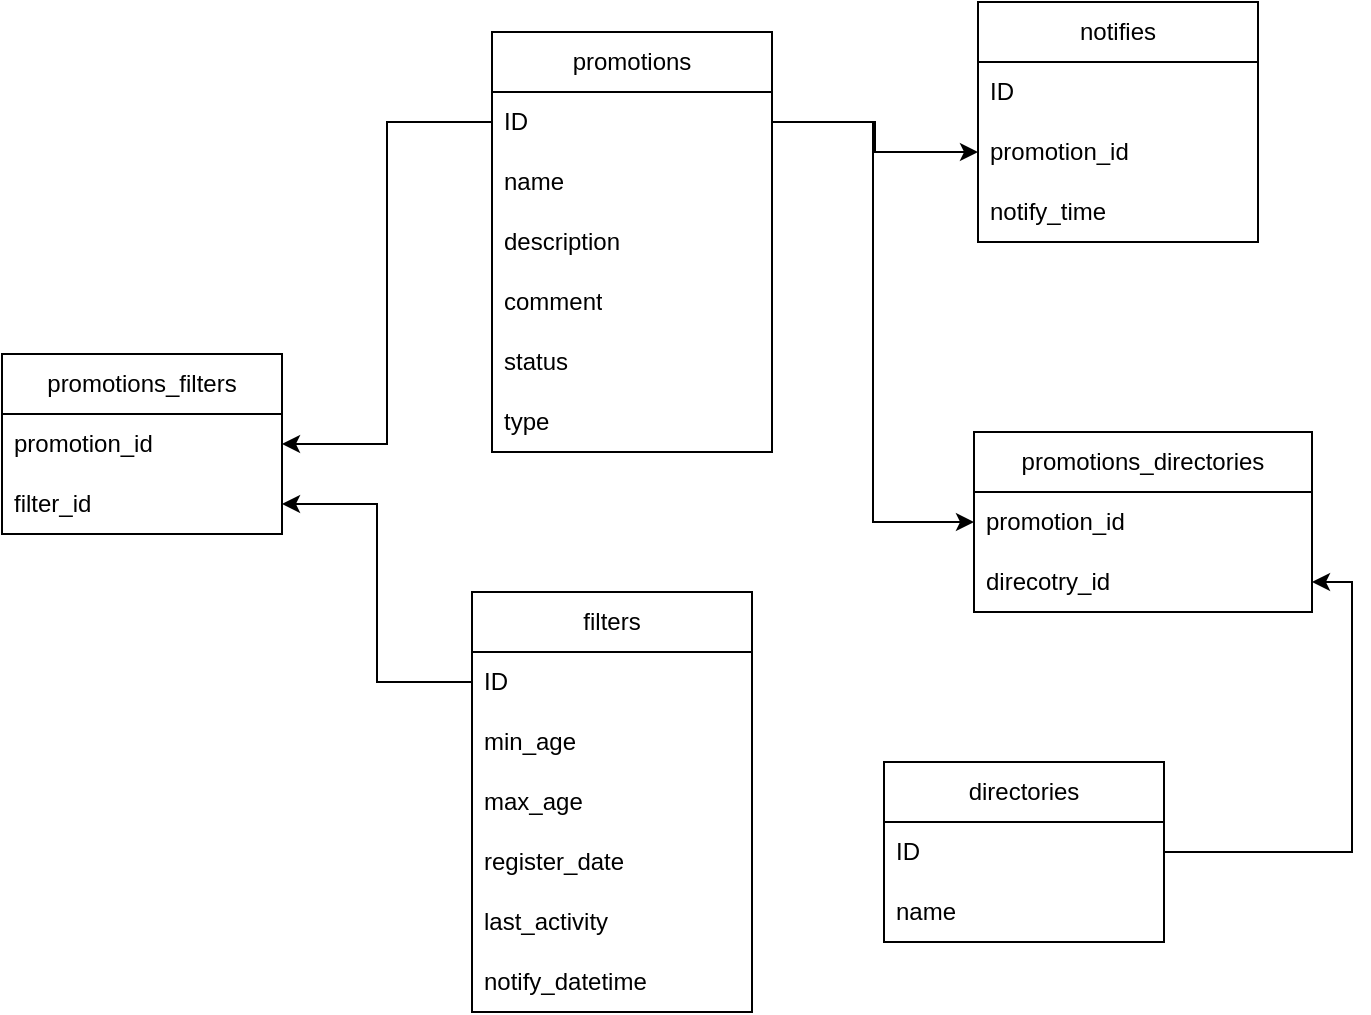 <mxfile version="20.5.3" type="embed"><diagram name="Page-1" id="3Gx-l2Ir8fJIPBn63Kns"><mxGraphModel dx="630" dy="795" grid="0" gridSize="10" guides="1" tooltips="1" connect="1" arrows="1" fold="1" page="0" pageScale="1" pageWidth="827" pageHeight="1169" math="0" shadow="0"><root><mxCell id="0"/><mxCell id="1" parent="0"/><mxCell id="rZAakp3IoxrjaqEETsWh-6" value="promotions" style="swimlane;fontStyle=0;childLayout=stackLayout;horizontal=1;startSize=30;horizontalStack=0;resizeParent=1;resizeParentMax=0;resizeLast=0;collapsible=1;marginBottom=0;whiteSpace=wrap;html=1;" parent="1" vertex="1"><mxGeometry x="290" y="80" width="140" height="210" as="geometry"/></mxCell><mxCell id="rZAakp3IoxrjaqEETsWh-7" value="ID" style="text;strokeColor=none;fillColor=none;align=left;verticalAlign=middle;spacingLeft=4;spacingRight=4;overflow=hidden;points=[[0,0.5],[1,0.5]];portConstraint=eastwest;rotatable=0;whiteSpace=wrap;html=1;" parent="rZAakp3IoxrjaqEETsWh-6" vertex="1"><mxGeometry y="30" width="140" height="30" as="geometry"/></mxCell><mxCell id="rZAakp3IoxrjaqEETsWh-9" value="name" style="text;strokeColor=none;fillColor=none;align=left;verticalAlign=middle;spacingLeft=4;spacingRight=4;overflow=hidden;points=[[0,0.5],[1,0.5]];portConstraint=eastwest;rotatable=0;whiteSpace=wrap;html=1;" parent="rZAakp3IoxrjaqEETsWh-6" vertex="1"><mxGeometry y="60" width="140" height="30" as="geometry"/></mxCell><mxCell id="rZAakp3IoxrjaqEETsWh-8" value="description" style="text;strokeColor=none;fillColor=none;align=left;verticalAlign=middle;spacingLeft=4;spacingRight=4;overflow=hidden;points=[[0,0.5],[1,0.5]];portConstraint=eastwest;rotatable=0;whiteSpace=wrap;html=1;" parent="rZAakp3IoxrjaqEETsWh-6" vertex="1"><mxGeometry y="90" width="140" height="30" as="geometry"/></mxCell><mxCell id="rZAakp3IoxrjaqEETsWh-11" value="comment" style="text;strokeColor=none;fillColor=none;align=left;verticalAlign=middle;spacingLeft=4;spacingRight=4;overflow=hidden;points=[[0,0.5],[1,0.5]];portConstraint=eastwest;rotatable=0;whiteSpace=wrap;html=1;" parent="rZAakp3IoxrjaqEETsWh-6" vertex="1"><mxGeometry y="120" width="140" height="30" as="geometry"/></mxCell><mxCell id="rZAakp3IoxrjaqEETsWh-10" value="status" style="text;strokeColor=none;fillColor=none;align=left;verticalAlign=middle;spacingLeft=4;spacingRight=4;overflow=hidden;points=[[0,0.5],[1,0.5]];portConstraint=eastwest;rotatable=0;whiteSpace=wrap;html=1;" parent="rZAakp3IoxrjaqEETsWh-6" vertex="1"><mxGeometry y="150" width="140" height="30" as="geometry"/></mxCell><mxCell id="rZAakp3IoxrjaqEETsWh-27" value="type" style="text;strokeColor=none;fillColor=none;align=left;verticalAlign=middle;spacingLeft=4;spacingRight=4;overflow=hidden;points=[[0,0.5],[1,0.5]];portConstraint=eastwest;rotatable=0;whiteSpace=wrap;html=1;" parent="rZAakp3IoxrjaqEETsWh-6" vertex="1"><mxGeometry y="180" width="140" height="30" as="geometry"/></mxCell><mxCell id="rZAakp3IoxrjaqEETsWh-12" value="filters" style="swimlane;fontStyle=0;childLayout=stackLayout;horizontal=1;startSize=30;horizontalStack=0;resizeParent=1;resizeParentMax=0;resizeLast=0;collapsible=1;marginBottom=0;whiteSpace=wrap;html=1;" parent="1" vertex="1"><mxGeometry x="280" y="360" width="140" height="210" as="geometry"/></mxCell><mxCell id="rZAakp3IoxrjaqEETsWh-13" value="ID" style="text;strokeColor=none;fillColor=none;align=left;verticalAlign=middle;spacingLeft=4;spacingRight=4;overflow=hidden;points=[[0,0.5],[1,0.5]];portConstraint=eastwest;rotatable=0;whiteSpace=wrap;html=1;" parent="rZAakp3IoxrjaqEETsWh-12" vertex="1"><mxGeometry y="30" width="140" height="30" as="geometry"/></mxCell><mxCell id="rZAakp3IoxrjaqEETsWh-18" value="min_age" style="text;strokeColor=none;fillColor=none;align=left;verticalAlign=middle;spacingLeft=4;spacingRight=4;overflow=hidden;points=[[0,0.5],[1,0.5]];portConstraint=eastwest;rotatable=0;whiteSpace=wrap;html=1;" parent="rZAakp3IoxrjaqEETsWh-12" vertex="1"><mxGeometry y="60" width="140" height="30" as="geometry"/></mxCell><mxCell id="rZAakp3IoxrjaqEETsWh-15" value="max_age" style="text;strokeColor=none;fillColor=none;align=left;verticalAlign=middle;spacingLeft=4;spacingRight=4;overflow=hidden;points=[[0,0.5],[1,0.5]];portConstraint=eastwest;rotatable=0;whiteSpace=wrap;html=1;" parent="rZAakp3IoxrjaqEETsWh-12" vertex="1"><mxGeometry y="90" width="140" height="30" as="geometry"/></mxCell><mxCell id="rZAakp3IoxrjaqEETsWh-17" value="register_date" style="text;strokeColor=none;fillColor=none;align=left;verticalAlign=middle;spacingLeft=4;spacingRight=4;overflow=hidden;points=[[0,0.5],[1,0.5]];portConstraint=eastwest;rotatable=0;whiteSpace=wrap;html=1;" parent="rZAakp3IoxrjaqEETsWh-12" vertex="1"><mxGeometry y="120" width="140" height="30" as="geometry"/></mxCell><mxCell id="rZAakp3IoxrjaqEETsWh-29" value="last_activity" style="text;strokeColor=none;fillColor=none;align=left;verticalAlign=middle;spacingLeft=4;spacingRight=4;overflow=hidden;points=[[0,0.5],[1,0.5]];portConstraint=eastwest;rotatable=0;whiteSpace=wrap;html=1;" parent="rZAakp3IoxrjaqEETsWh-12" vertex="1"><mxGeometry y="150" width="140" height="30" as="geometry"/></mxCell><mxCell id="2" value="notify_datetime" style="text;strokeColor=none;fillColor=none;align=left;verticalAlign=middle;spacingLeft=4;spacingRight=4;overflow=hidden;points=[[0,0.5],[1,0.5]];portConstraint=eastwest;rotatable=0;whiteSpace=wrap;html=1;" parent="rZAakp3IoxrjaqEETsWh-12" vertex="1"><mxGeometry y="180" width="140" height="30" as="geometry"/></mxCell><mxCell id="rZAakp3IoxrjaqEETsWh-19" value="notifies" style="swimlane;fontStyle=0;childLayout=stackLayout;horizontal=1;startSize=30;horizontalStack=0;resizeParent=1;resizeParentMax=0;resizeLast=0;collapsible=1;marginBottom=0;whiteSpace=wrap;html=1;" parent="1" vertex="1"><mxGeometry x="533" y="65" width="140" height="120" as="geometry"/></mxCell><mxCell id="rZAakp3IoxrjaqEETsWh-20" value="ID" style="text;strokeColor=none;fillColor=none;align=left;verticalAlign=middle;spacingLeft=4;spacingRight=4;overflow=hidden;points=[[0,0.5],[1,0.5]];portConstraint=eastwest;rotatable=0;whiteSpace=wrap;html=1;" parent="rZAakp3IoxrjaqEETsWh-19" vertex="1"><mxGeometry y="30" width="140" height="30" as="geometry"/></mxCell><mxCell id="rZAakp3IoxrjaqEETsWh-21" value="promotion_id" style="text;strokeColor=none;fillColor=none;align=left;verticalAlign=middle;spacingLeft=4;spacingRight=4;overflow=hidden;points=[[0,0.5],[1,0.5]];portConstraint=eastwest;rotatable=0;whiteSpace=wrap;html=1;" parent="rZAakp3IoxrjaqEETsWh-19" vertex="1"><mxGeometry y="60" width="140" height="30" as="geometry"/></mxCell><mxCell id="rZAakp3IoxrjaqEETsWh-22" value="notify_time" style="text;strokeColor=none;fillColor=none;align=left;verticalAlign=middle;spacingLeft=4;spacingRight=4;overflow=hidden;points=[[0,0.5],[1,0.5]];portConstraint=eastwest;rotatable=0;whiteSpace=wrap;html=1;" parent="rZAakp3IoxrjaqEETsWh-19" vertex="1"><mxGeometry y="90" width="140" height="30" as="geometry"/></mxCell><mxCell id="rZAakp3IoxrjaqEETsWh-30" value="promotions_filters" style="swimlane;fontStyle=0;childLayout=stackLayout;horizontal=1;startSize=30;horizontalStack=0;resizeParent=1;resizeParentMax=0;resizeLast=0;collapsible=1;marginBottom=0;whiteSpace=wrap;html=1;" parent="1" vertex="1"><mxGeometry x="45" y="241" width="140" height="90" as="geometry"/></mxCell><mxCell id="rZAakp3IoxrjaqEETsWh-31" value="promotion_id" style="text;strokeColor=none;fillColor=none;align=left;verticalAlign=middle;spacingLeft=4;spacingRight=4;overflow=hidden;points=[[0,0.5],[1,0.5]];portConstraint=eastwest;rotatable=0;whiteSpace=wrap;html=1;" parent="rZAakp3IoxrjaqEETsWh-30" vertex="1"><mxGeometry y="30" width="140" height="30" as="geometry"/></mxCell><mxCell id="rZAakp3IoxrjaqEETsWh-32" value="filter_id" style="text;strokeColor=none;fillColor=none;align=left;verticalAlign=middle;spacingLeft=4;spacingRight=4;overflow=hidden;points=[[0,0.5],[1,0.5]];portConstraint=eastwest;rotatable=0;whiteSpace=wrap;html=1;" parent="rZAakp3IoxrjaqEETsWh-30" vertex="1"><mxGeometry y="60" width="140" height="30" as="geometry"/></mxCell><mxCell id="rZAakp3IoxrjaqEETsWh-34" style="edgeStyle=orthogonalEdgeStyle;rounded=0;orthogonalLoop=1;jettySize=auto;html=1;entryX=1;entryY=0.5;entryDx=0;entryDy=0;" parent="1" source="rZAakp3IoxrjaqEETsWh-7" target="rZAakp3IoxrjaqEETsWh-31" edge="1"><mxGeometry relative="1" as="geometry"/></mxCell><mxCell id="rZAakp3IoxrjaqEETsWh-35" style="edgeStyle=orthogonalEdgeStyle;rounded=0;orthogonalLoop=1;jettySize=auto;html=1;" parent="1" source="rZAakp3IoxrjaqEETsWh-13" target="rZAakp3IoxrjaqEETsWh-32" edge="1"><mxGeometry relative="1" as="geometry"/></mxCell><mxCell id="rZAakp3IoxrjaqEETsWh-36" style="edgeStyle=orthogonalEdgeStyle;rounded=0;orthogonalLoop=1;jettySize=auto;html=1;entryX=0;entryY=0.5;entryDx=0;entryDy=0;" parent="1" source="rZAakp3IoxrjaqEETsWh-7" target="rZAakp3IoxrjaqEETsWh-21" edge="1"><mxGeometry relative="1" as="geometry"/></mxCell><mxCell id="rZAakp3IoxrjaqEETsWh-37" value="directories" style="swimlane;fontStyle=0;childLayout=stackLayout;horizontal=1;startSize=30;horizontalStack=0;resizeParent=1;resizeParentMax=0;resizeLast=0;collapsible=1;marginBottom=0;whiteSpace=wrap;html=1;" parent="1" vertex="1"><mxGeometry x="486" y="445" width="140" height="90" as="geometry"/></mxCell><mxCell id="rZAakp3IoxrjaqEETsWh-38" value="ID" style="text;strokeColor=none;fillColor=none;align=left;verticalAlign=middle;spacingLeft=4;spacingRight=4;overflow=hidden;points=[[0,0.5],[1,0.5]];portConstraint=eastwest;rotatable=0;whiteSpace=wrap;html=1;" parent="rZAakp3IoxrjaqEETsWh-37" vertex="1"><mxGeometry y="30" width="140" height="30" as="geometry"/></mxCell><mxCell id="rZAakp3IoxrjaqEETsWh-39" value="name" style="text;strokeColor=none;fillColor=none;align=left;verticalAlign=middle;spacingLeft=4;spacingRight=4;overflow=hidden;points=[[0,0.5],[1,0.5]];portConstraint=eastwest;rotatable=0;whiteSpace=wrap;html=1;" parent="rZAakp3IoxrjaqEETsWh-37" vertex="1"><mxGeometry y="60" width="140" height="30" as="geometry"/></mxCell><mxCell id="rZAakp3IoxrjaqEETsWh-41" value="promotions_directories" style="swimlane;fontStyle=0;childLayout=stackLayout;horizontal=1;startSize=30;horizontalStack=0;resizeParent=1;resizeParentMax=0;resizeLast=0;collapsible=1;marginBottom=0;whiteSpace=wrap;html=1;" parent="1" vertex="1"><mxGeometry x="531" y="280" width="169" height="90" as="geometry"/></mxCell><mxCell id="rZAakp3IoxrjaqEETsWh-42" value="promotion_id" style="text;strokeColor=none;fillColor=none;align=left;verticalAlign=middle;spacingLeft=4;spacingRight=4;overflow=hidden;points=[[0,0.5],[1,0.5]];portConstraint=eastwest;rotatable=0;whiteSpace=wrap;html=1;" parent="rZAakp3IoxrjaqEETsWh-41" vertex="1"><mxGeometry y="30" width="169" height="30" as="geometry"/></mxCell><mxCell id="rZAakp3IoxrjaqEETsWh-43" value="direcotry_id" style="text;strokeColor=none;fillColor=none;align=left;verticalAlign=middle;spacingLeft=4;spacingRight=4;overflow=hidden;points=[[0,0.5],[1,0.5]];portConstraint=eastwest;rotatable=0;whiteSpace=wrap;html=1;" parent="rZAakp3IoxrjaqEETsWh-41" vertex="1"><mxGeometry y="60" width="169" height="30" as="geometry"/></mxCell><mxCell id="rZAakp3IoxrjaqEETsWh-44" style="edgeStyle=orthogonalEdgeStyle;rounded=0;orthogonalLoop=1;jettySize=auto;html=1;" parent="1" source="rZAakp3IoxrjaqEETsWh-7" target="rZAakp3IoxrjaqEETsWh-42" edge="1"><mxGeometry relative="1" as="geometry"/></mxCell><mxCell id="rZAakp3IoxrjaqEETsWh-45" style="edgeStyle=orthogonalEdgeStyle;rounded=0;orthogonalLoop=1;jettySize=auto;html=1;entryX=1;entryY=0.5;entryDx=0;entryDy=0;" parent="1" source="rZAakp3IoxrjaqEETsWh-38" target="rZAakp3IoxrjaqEETsWh-43" edge="1"><mxGeometry relative="1" as="geometry"/></mxCell></root></mxGraphModel></diagram></mxfile>